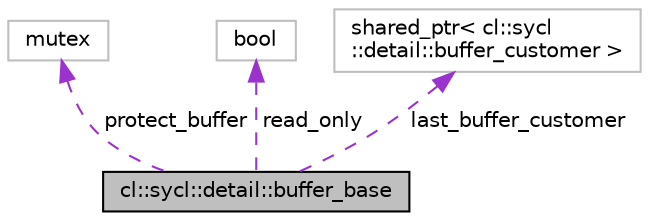 digraph "cl::sycl::detail::buffer_base"
{
 // INTERACTIVE_SVG=YES
  bgcolor="transparent";
  edge [fontname="Helvetica",fontsize="10",labelfontname="Helvetica",labelfontsize="10"];
  node [fontname="Helvetica",fontsize="10",shape=record];
  Node1 [label="cl::sycl::detail::buffer_base",height=0.2,width=0.4,color="black", fillcolor="grey75", style="filled", fontcolor="black"];
  Node2 -> Node1 [dir="back",color="darkorchid3",fontsize="10",style="dashed",label=" protect_buffer" ,fontname="Helvetica"];
  Node2 [label="mutex",height=0.2,width=0.4,color="grey75"];
  Node3 -> Node1 [dir="back",color="darkorchid3",fontsize="10",style="dashed",label=" read_only" ,fontname="Helvetica"];
  Node3 [label="bool",height=0.2,width=0.4,color="grey75"];
  Node4 -> Node1 [dir="back",color="darkorchid3",fontsize="10",style="dashed",label=" last_buffer_customer" ,fontname="Helvetica"];
  Node4 [label="shared_ptr\< cl::sycl\l::detail::buffer_customer \>",height=0.2,width=0.4,color="grey75"];
}
